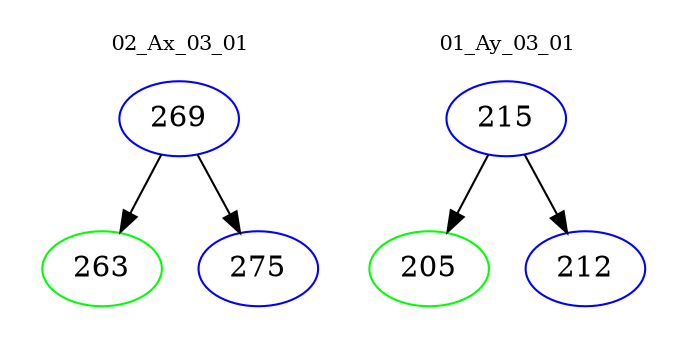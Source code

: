 digraph{
subgraph cluster_0 {
color = white
label = "02_Ax_03_01";
fontsize=10;
T0_269 [label="269", color="blue"]
T0_269 -> T0_263 [color="black"]
T0_263 [label="263", color="green"]
T0_269 -> T0_275 [color="black"]
T0_275 [label="275", color="blue"]
}
subgraph cluster_1 {
color = white
label = "01_Ay_03_01";
fontsize=10;
T1_215 [label="215", color="blue"]
T1_215 -> T1_205 [color="black"]
T1_205 [label="205", color="green"]
T1_215 -> T1_212 [color="black"]
T1_212 [label="212", color="blue"]
}
}
